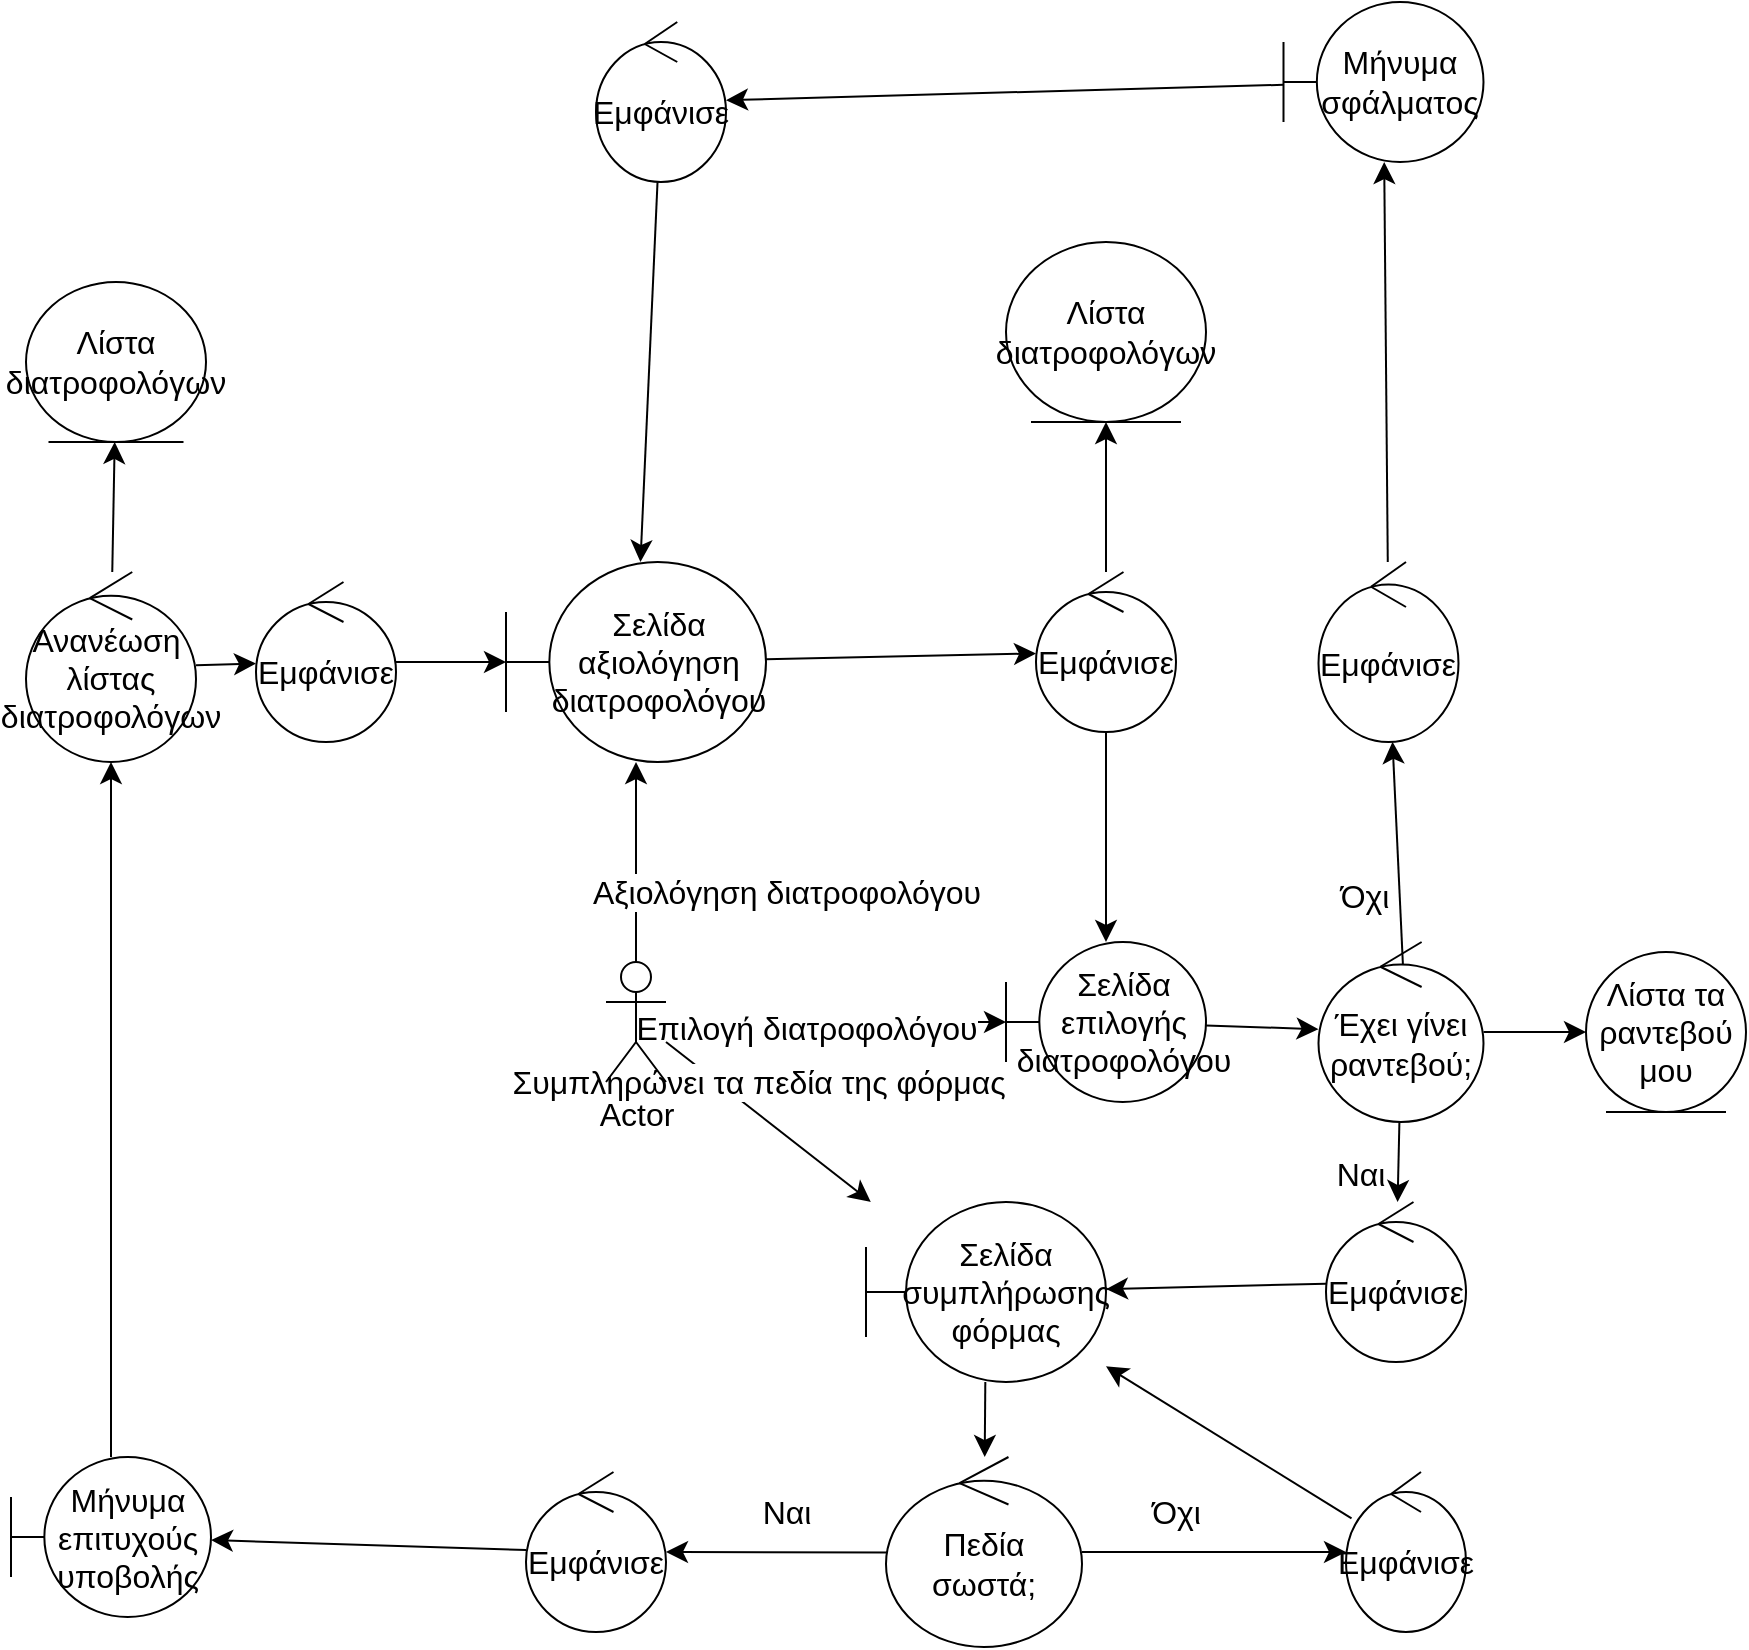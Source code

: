 <mxfile version="21.1.8" type="device">
  <diagram name="Σελίδα-1" id="CsE6YNoTUhBlBd0UO_HM">
    <mxGraphModel dx="1896" dy="2218" grid="1" gridSize="10" guides="1" tooltips="1" connect="1" arrows="1" fold="1" page="1" pageScale="1" pageWidth="827" pageHeight="1169" math="0" shadow="0">
      <root>
        <mxCell id="0" />
        <mxCell id="1" parent="0" />
        <mxCell id="NPoixGDkpMfQCLvvEqdP-10" value="" style="edgeStyle=none;curved=1;rounded=0;orthogonalLoop=1;jettySize=auto;html=1;fontSize=12;startSize=8;endSize=8;" edge="1" parent="1" source="NPoixGDkpMfQCLvvEqdP-7" target="NPoixGDkpMfQCLvvEqdP-9">
          <mxGeometry relative="1" as="geometry" />
        </mxCell>
        <mxCell id="NPoixGDkpMfQCLvvEqdP-25" value="Αξιολόγηση διατροφολόγου" style="edgeLabel;html=1;align=center;verticalAlign=middle;resizable=0;points=[];fontSize=16;" vertex="1" connectable="0" parent="NPoixGDkpMfQCLvvEqdP-10">
          <mxGeometry x="-0.293" relative="1" as="geometry">
            <mxPoint x="75" as="offset" />
          </mxGeometry>
        </mxCell>
        <mxCell id="NPoixGDkpMfQCLvvEqdP-23" value="" style="edgeStyle=none;curved=1;rounded=0;orthogonalLoop=1;jettySize=auto;html=1;fontSize=12;startSize=8;endSize=8;" edge="1" parent="1" source="NPoixGDkpMfQCLvvEqdP-7" target="NPoixGDkpMfQCLvvEqdP-15">
          <mxGeometry relative="1" as="geometry" />
        </mxCell>
        <mxCell id="NPoixGDkpMfQCLvvEqdP-24" value="Επιλογή διατροφολόγου" style="edgeLabel;html=1;align=center;verticalAlign=middle;resizable=0;points=[];fontSize=16;" vertex="1" connectable="0" parent="NPoixGDkpMfQCLvvEqdP-23">
          <mxGeometry x="-0.175" y="-3" relative="1" as="geometry">
            <mxPoint as="offset" />
          </mxGeometry>
        </mxCell>
        <mxCell id="NPoixGDkpMfQCLvvEqdP-34" value="" style="edgeStyle=none;curved=1;rounded=0;orthogonalLoop=1;jettySize=auto;html=1;fontSize=12;startSize=8;endSize=8;" edge="1" parent="1" source="NPoixGDkpMfQCLvvEqdP-7" target="NPoixGDkpMfQCLvvEqdP-33">
          <mxGeometry relative="1" as="geometry">
            <Array as="points">
              <mxPoint x="250" y="350" />
            </Array>
          </mxGeometry>
        </mxCell>
        <mxCell id="NPoixGDkpMfQCLvvEqdP-35" value="Συμπληρώνει τα πεδία της φόρμας" style="edgeLabel;html=1;align=center;verticalAlign=middle;resizable=0;points=[];fontSize=16;" vertex="1" connectable="0" parent="NPoixGDkpMfQCLvvEqdP-34">
          <mxGeometry x="0.15" relative="1" as="geometry">
            <mxPoint x="-13" y="-26" as="offset" />
          </mxGeometry>
        </mxCell>
        <mxCell id="NPoixGDkpMfQCLvvEqdP-7" value="Actor" style="shape=umlActor;verticalLabelPosition=bottom;verticalAlign=top;html=1;outlineConnect=0;fontSize=16;" vertex="1" parent="1">
          <mxGeometry x="220" y="310" width="30" height="60" as="geometry" />
        </mxCell>
        <mxCell id="NPoixGDkpMfQCLvvEqdP-13" value="" style="edgeStyle=none;curved=1;rounded=0;orthogonalLoop=1;jettySize=auto;html=1;fontSize=12;startSize=8;endSize=8;" edge="1" parent="1" source="NPoixGDkpMfQCLvvEqdP-9" target="NPoixGDkpMfQCLvvEqdP-11">
          <mxGeometry relative="1" as="geometry" />
        </mxCell>
        <mxCell id="NPoixGDkpMfQCLvvEqdP-9" value="Σελίδα αξιολόγηση διατροφολόγου" style="shape=umlBoundary;whiteSpace=wrap;html=1;fontSize=16;" vertex="1" parent="1">
          <mxGeometry x="170" y="110" width="130" height="100" as="geometry" />
        </mxCell>
        <mxCell id="NPoixGDkpMfQCLvvEqdP-14" value="" style="edgeStyle=none;curved=1;rounded=0;orthogonalLoop=1;jettySize=auto;html=1;fontSize=12;startSize=8;endSize=8;" edge="1" parent="1" source="NPoixGDkpMfQCLvvEqdP-11" target="NPoixGDkpMfQCLvvEqdP-12">
          <mxGeometry relative="1" as="geometry" />
        </mxCell>
        <mxCell id="NPoixGDkpMfQCLvvEqdP-16" value="" style="edgeStyle=none;curved=1;rounded=0;orthogonalLoop=1;jettySize=auto;html=1;fontSize=12;startSize=8;endSize=8;" edge="1" parent="1" source="NPoixGDkpMfQCLvvEqdP-11" target="NPoixGDkpMfQCLvvEqdP-15">
          <mxGeometry relative="1" as="geometry" />
        </mxCell>
        <mxCell id="NPoixGDkpMfQCLvvEqdP-11" value="Εμφάνισε" style="ellipse;shape=umlControl;whiteSpace=wrap;html=1;fontSize=16;" vertex="1" parent="1">
          <mxGeometry x="435" y="115" width="70" height="80" as="geometry" />
        </mxCell>
        <mxCell id="NPoixGDkpMfQCLvvEqdP-12" value="Λίστα διατροφολόγων" style="ellipse;shape=umlEntity;whiteSpace=wrap;html=1;fontSize=16;" vertex="1" parent="1">
          <mxGeometry x="420" y="-50" width="100" height="90" as="geometry" />
        </mxCell>
        <mxCell id="NPoixGDkpMfQCLvvEqdP-26" value="" style="edgeStyle=none;curved=1;rounded=0;orthogonalLoop=1;jettySize=auto;html=1;fontSize=12;startSize=8;endSize=8;" edge="1" parent="1" source="NPoixGDkpMfQCLvvEqdP-15" target="NPoixGDkpMfQCLvvEqdP-19">
          <mxGeometry relative="1" as="geometry" />
        </mxCell>
        <mxCell id="NPoixGDkpMfQCLvvEqdP-15" value="Σελίδα επιλογής διατροφολόγου" style="shape=umlBoundary;whiteSpace=wrap;html=1;fontSize=16;" vertex="1" parent="1">
          <mxGeometry x="420" y="300" width="100" height="80" as="geometry" />
        </mxCell>
        <mxCell id="NPoixGDkpMfQCLvvEqdP-22" value="" style="edgeStyle=none;curved=1;rounded=0;orthogonalLoop=1;jettySize=auto;html=1;fontSize=12;startSize=8;endSize=8;" edge="1" parent="1" source="NPoixGDkpMfQCLvvEqdP-19" target="NPoixGDkpMfQCLvvEqdP-21">
          <mxGeometry relative="1" as="geometry" />
        </mxCell>
        <mxCell id="NPoixGDkpMfQCLvvEqdP-28" value="" style="edgeStyle=none;curved=1;rounded=0;orthogonalLoop=1;jettySize=auto;html=1;fontSize=12;startSize=8;endSize=8;" edge="1" parent="1" source="NPoixGDkpMfQCLvvEqdP-19" target="NPoixGDkpMfQCLvvEqdP-27">
          <mxGeometry relative="1" as="geometry">
            <mxPoint x="550" y="420" as="targetPoint" />
          </mxGeometry>
        </mxCell>
        <mxCell id="NPoixGDkpMfQCLvvEqdP-32" value="Ναι" style="edgeLabel;html=1;align=center;verticalAlign=middle;resizable=0;points=[];fontSize=16;" vertex="1" connectable="0" parent="NPoixGDkpMfQCLvvEqdP-28">
          <mxGeometry x="0.3" y="3" relative="1" as="geometry">
            <mxPoint x="-22" as="offset" />
          </mxGeometry>
        </mxCell>
        <mxCell id="NPoixGDkpMfQCLvvEqdP-75" value="" style="edgeStyle=none;curved=1;rounded=0;orthogonalLoop=1;jettySize=auto;html=1;fontSize=12;startSize=8;endSize=8;exitX=0.512;exitY=0.132;exitDx=0;exitDy=0;exitPerimeter=0;" edge="1" parent="1" source="NPoixGDkpMfQCLvvEqdP-19" target="NPoixGDkpMfQCLvvEqdP-60">
          <mxGeometry relative="1" as="geometry" />
        </mxCell>
        <mxCell id="NPoixGDkpMfQCLvvEqdP-76" value="Όχι" style="edgeLabel;html=1;align=center;verticalAlign=middle;resizable=0;points=[];fontSize=16;" vertex="1" connectable="0" parent="NPoixGDkpMfQCLvvEqdP-75">
          <mxGeometry x="-0.372" relative="1" as="geometry">
            <mxPoint x="-18" as="offset" />
          </mxGeometry>
        </mxCell>
        <mxCell id="NPoixGDkpMfQCLvvEqdP-19" value="Έχει γίνει ραντεβού;" style="ellipse;shape=umlControl;whiteSpace=wrap;html=1;fontSize=16;" vertex="1" parent="1">
          <mxGeometry x="576.25" y="300" width="82.5" height="90" as="geometry" />
        </mxCell>
        <mxCell id="NPoixGDkpMfQCLvvEqdP-21" value="Λίστα τα ραντεβού μου" style="ellipse;shape=umlEntity;whiteSpace=wrap;html=1;fontSize=16;" vertex="1" parent="1">
          <mxGeometry x="710" y="305" width="80" height="80" as="geometry" />
        </mxCell>
        <mxCell id="NPoixGDkpMfQCLvvEqdP-36" value="" style="edgeStyle=none;curved=1;rounded=0;orthogonalLoop=1;jettySize=auto;html=1;fontSize=12;startSize=8;endSize=8;" edge="1" parent="1" source="NPoixGDkpMfQCLvvEqdP-27" target="NPoixGDkpMfQCLvvEqdP-33">
          <mxGeometry relative="1" as="geometry" />
        </mxCell>
        <mxCell id="NPoixGDkpMfQCLvvEqdP-27" value="Εμφάνισε" style="ellipse;shape=umlControl;whiteSpace=wrap;html=1;fontSize=16;" vertex="1" parent="1">
          <mxGeometry x="580" y="430" width="70" height="80" as="geometry" />
        </mxCell>
        <mxCell id="NPoixGDkpMfQCLvvEqdP-80" value="" style="edgeStyle=none;curved=1;rounded=0;orthogonalLoop=1;jettySize=auto;html=1;fontSize=12;startSize=8;endSize=8;" edge="1" parent="1" source="NPoixGDkpMfQCLvvEqdP-33" target="NPoixGDkpMfQCLvvEqdP-37">
          <mxGeometry relative="1" as="geometry" />
        </mxCell>
        <mxCell id="NPoixGDkpMfQCLvvEqdP-33" value="Σελίδα συμπλήρωσης φόρμας" style="shape=umlBoundary;whiteSpace=wrap;html=1;fontSize=16;" vertex="1" parent="1">
          <mxGeometry x="350" y="430" width="120" height="90" as="geometry" />
        </mxCell>
        <mxCell id="NPoixGDkpMfQCLvvEqdP-82" value="" style="edgeStyle=none;curved=1;rounded=0;orthogonalLoop=1;jettySize=auto;html=1;fontSize=12;startSize=8;endSize=8;exitX=0.031;exitY=0.503;exitDx=0;exitDy=0;exitPerimeter=0;" edge="1" parent="1" source="NPoixGDkpMfQCLvvEqdP-37" target="NPoixGDkpMfQCLvvEqdP-40">
          <mxGeometry relative="1" as="geometry" />
        </mxCell>
        <mxCell id="NPoixGDkpMfQCLvvEqdP-83" value="Ναι" style="edgeLabel;html=1;align=center;verticalAlign=middle;resizable=0;points=[];fontSize=16;" vertex="1" connectable="0" parent="NPoixGDkpMfQCLvvEqdP-82">
          <mxGeometry x="-0.523" y="2" relative="1" as="geometry">
            <mxPoint x="-26" y="-22" as="offset" />
          </mxGeometry>
        </mxCell>
        <mxCell id="NPoixGDkpMfQCLvvEqdP-91" value="" style="edgeStyle=none;curved=1;rounded=0;orthogonalLoop=1;jettySize=auto;html=1;fontSize=12;startSize=8;endSize=8;" edge="1" parent="1" source="NPoixGDkpMfQCLvvEqdP-37" target="NPoixGDkpMfQCLvvEqdP-88">
          <mxGeometry relative="1" as="geometry" />
        </mxCell>
        <mxCell id="NPoixGDkpMfQCLvvEqdP-95" value="Όχι&amp;nbsp;" style="edgeLabel;html=1;align=center;verticalAlign=middle;resizable=0;points=[];fontSize=16;" vertex="1" connectable="0" parent="NPoixGDkpMfQCLvvEqdP-91">
          <mxGeometry x="-0.292" y="-2" relative="1" as="geometry">
            <mxPoint x="2" y="-22" as="offset" />
          </mxGeometry>
        </mxCell>
        <mxCell id="NPoixGDkpMfQCLvvEqdP-37" value="Πεδία σωστά;" style="ellipse;shape=umlControl;whiteSpace=wrap;html=1;fontSize=16;" vertex="1" parent="1">
          <mxGeometry x="360" y="557.5" width="98" height="95" as="geometry" />
        </mxCell>
        <mxCell id="NPoixGDkpMfQCLvvEqdP-51" value="" style="edgeStyle=none;curved=1;rounded=0;orthogonalLoop=1;jettySize=auto;html=1;fontSize=12;startSize=8;endSize=8;" edge="1" parent="1" source="NPoixGDkpMfQCLvvEqdP-39" target="NPoixGDkpMfQCLvvEqdP-44">
          <mxGeometry relative="1" as="geometry" />
        </mxCell>
        <mxCell id="NPoixGDkpMfQCLvvEqdP-39" value="Μήνυμα επιτυχούς υποβολής" style="shape=umlBoundary;whiteSpace=wrap;html=1;fontSize=16;" vertex="1" parent="1">
          <mxGeometry x="-77.5" y="557.5" width="100" height="80" as="geometry" />
        </mxCell>
        <mxCell id="NPoixGDkpMfQCLvvEqdP-50" value="" style="edgeStyle=none;curved=1;rounded=0;orthogonalLoop=1;jettySize=auto;html=1;fontSize=12;startSize=8;endSize=8;" edge="1" parent="1" source="NPoixGDkpMfQCLvvEqdP-40" target="NPoixGDkpMfQCLvvEqdP-39">
          <mxGeometry relative="1" as="geometry" />
        </mxCell>
        <mxCell id="NPoixGDkpMfQCLvvEqdP-40" value="Εμφάνισε" style="ellipse;shape=umlControl;whiteSpace=wrap;html=1;fontSize=16;" vertex="1" parent="1">
          <mxGeometry x="180" y="565" width="70" height="80" as="geometry" />
        </mxCell>
        <mxCell id="NPoixGDkpMfQCLvvEqdP-47" value="" style="edgeStyle=none;curved=1;rounded=0;orthogonalLoop=1;jettySize=auto;html=1;fontSize=12;startSize=8;endSize=8;" edge="1" parent="1" source="NPoixGDkpMfQCLvvEqdP-44" target="NPoixGDkpMfQCLvvEqdP-46">
          <mxGeometry relative="1" as="geometry" />
        </mxCell>
        <mxCell id="NPoixGDkpMfQCLvvEqdP-86" value="" style="edgeStyle=none;curved=1;rounded=0;orthogonalLoop=1;jettySize=auto;html=1;fontSize=12;startSize=8;endSize=8;" edge="1" parent="1" source="NPoixGDkpMfQCLvvEqdP-44" target="NPoixGDkpMfQCLvvEqdP-85">
          <mxGeometry relative="1" as="geometry" />
        </mxCell>
        <mxCell id="NPoixGDkpMfQCLvvEqdP-44" value="Ανανέωση&amp;nbsp;&lt;br&gt;λίστας διατροφολόγων" style="ellipse;shape=umlControl;whiteSpace=wrap;html=1;fontSize=16;" vertex="1" parent="1">
          <mxGeometry x="-70" y="115" width="85" height="95" as="geometry" />
        </mxCell>
        <mxCell id="NPoixGDkpMfQCLvvEqdP-46" value="Λίστα διατροφολόγων" style="ellipse;shape=umlEntity;whiteSpace=wrap;html=1;fontSize=16;" vertex="1" parent="1">
          <mxGeometry x="-70" y="-30" width="90" height="80" as="geometry" />
        </mxCell>
        <mxCell id="NPoixGDkpMfQCLvvEqdP-72" value="" style="edgeStyle=none;curved=1;rounded=0;orthogonalLoop=1;jettySize=auto;html=1;fontSize=12;startSize=8;endSize=8;" edge="1" parent="1" source="NPoixGDkpMfQCLvvEqdP-59" target="NPoixGDkpMfQCLvvEqdP-71">
          <mxGeometry relative="1" as="geometry" />
        </mxCell>
        <mxCell id="NPoixGDkpMfQCLvvEqdP-59" value="Μήνυμα σφάλματος" style="shape=umlBoundary;whiteSpace=wrap;html=1;fontSize=16;" vertex="1" parent="1">
          <mxGeometry x="558.75" y="-170" width="100" height="80" as="geometry" />
        </mxCell>
        <mxCell id="NPoixGDkpMfQCLvvEqdP-63" value="" style="edgeStyle=none;curved=1;rounded=0;orthogonalLoop=1;jettySize=auto;html=1;fontSize=12;startSize=8;endSize=8;" edge="1" parent="1" source="NPoixGDkpMfQCLvvEqdP-60" target="NPoixGDkpMfQCLvvEqdP-59">
          <mxGeometry relative="1" as="geometry" />
        </mxCell>
        <mxCell id="NPoixGDkpMfQCLvvEqdP-60" value="Εμφάνισε" style="ellipse;shape=umlControl;whiteSpace=wrap;html=1;fontSize=16;" vertex="1" parent="1">
          <mxGeometry x="576.25" y="110" width="70" height="90" as="geometry" />
        </mxCell>
        <mxCell id="NPoixGDkpMfQCLvvEqdP-73" value="" style="edgeStyle=none;curved=1;rounded=0;orthogonalLoop=1;jettySize=auto;html=1;fontSize=12;startSize=8;endSize=8;" edge="1" parent="1" source="NPoixGDkpMfQCLvvEqdP-71" target="NPoixGDkpMfQCLvvEqdP-9">
          <mxGeometry relative="1" as="geometry" />
        </mxCell>
        <mxCell id="NPoixGDkpMfQCLvvEqdP-71" value="Εμφάνισε" style="ellipse;shape=umlControl;whiteSpace=wrap;html=1;fontSize=16;" vertex="1" parent="1">
          <mxGeometry x="215" y="-160" width="65" height="80" as="geometry" />
        </mxCell>
        <mxCell id="NPoixGDkpMfQCLvvEqdP-87" value="" style="edgeStyle=none;curved=1;rounded=0;orthogonalLoop=1;jettySize=auto;html=1;fontSize=12;startSize=8;endSize=8;" edge="1" parent="1" source="NPoixGDkpMfQCLvvEqdP-85" target="NPoixGDkpMfQCLvvEqdP-9">
          <mxGeometry relative="1" as="geometry" />
        </mxCell>
        <mxCell id="NPoixGDkpMfQCLvvEqdP-85" value="Εμφάνισε" style="ellipse;shape=umlControl;whiteSpace=wrap;html=1;fontSize=16;" vertex="1" parent="1">
          <mxGeometry x="45" y="120" width="70" height="80" as="geometry" />
        </mxCell>
        <mxCell id="NPoixGDkpMfQCLvvEqdP-96" value="" style="edgeStyle=none;curved=1;rounded=0;orthogonalLoop=1;jettySize=auto;html=1;fontSize=12;startSize=8;endSize=8;" edge="1" parent="1" source="NPoixGDkpMfQCLvvEqdP-88" target="NPoixGDkpMfQCLvvEqdP-33">
          <mxGeometry relative="1" as="geometry" />
        </mxCell>
        <mxCell id="NPoixGDkpMfQCLvvEqdP-88" value="Εμφάνισε" style="ellipse;shape=umlControl;whiteSpace=wrap;html=1;fontSize=16;" vertex="1" parent="1">
          <mxGeometry x="590" y="565" width="60" height="80" as="geometry" />
        </mxCell>
      </root>
    </mxGraphModel>
  </diagram>
</mxfile>
